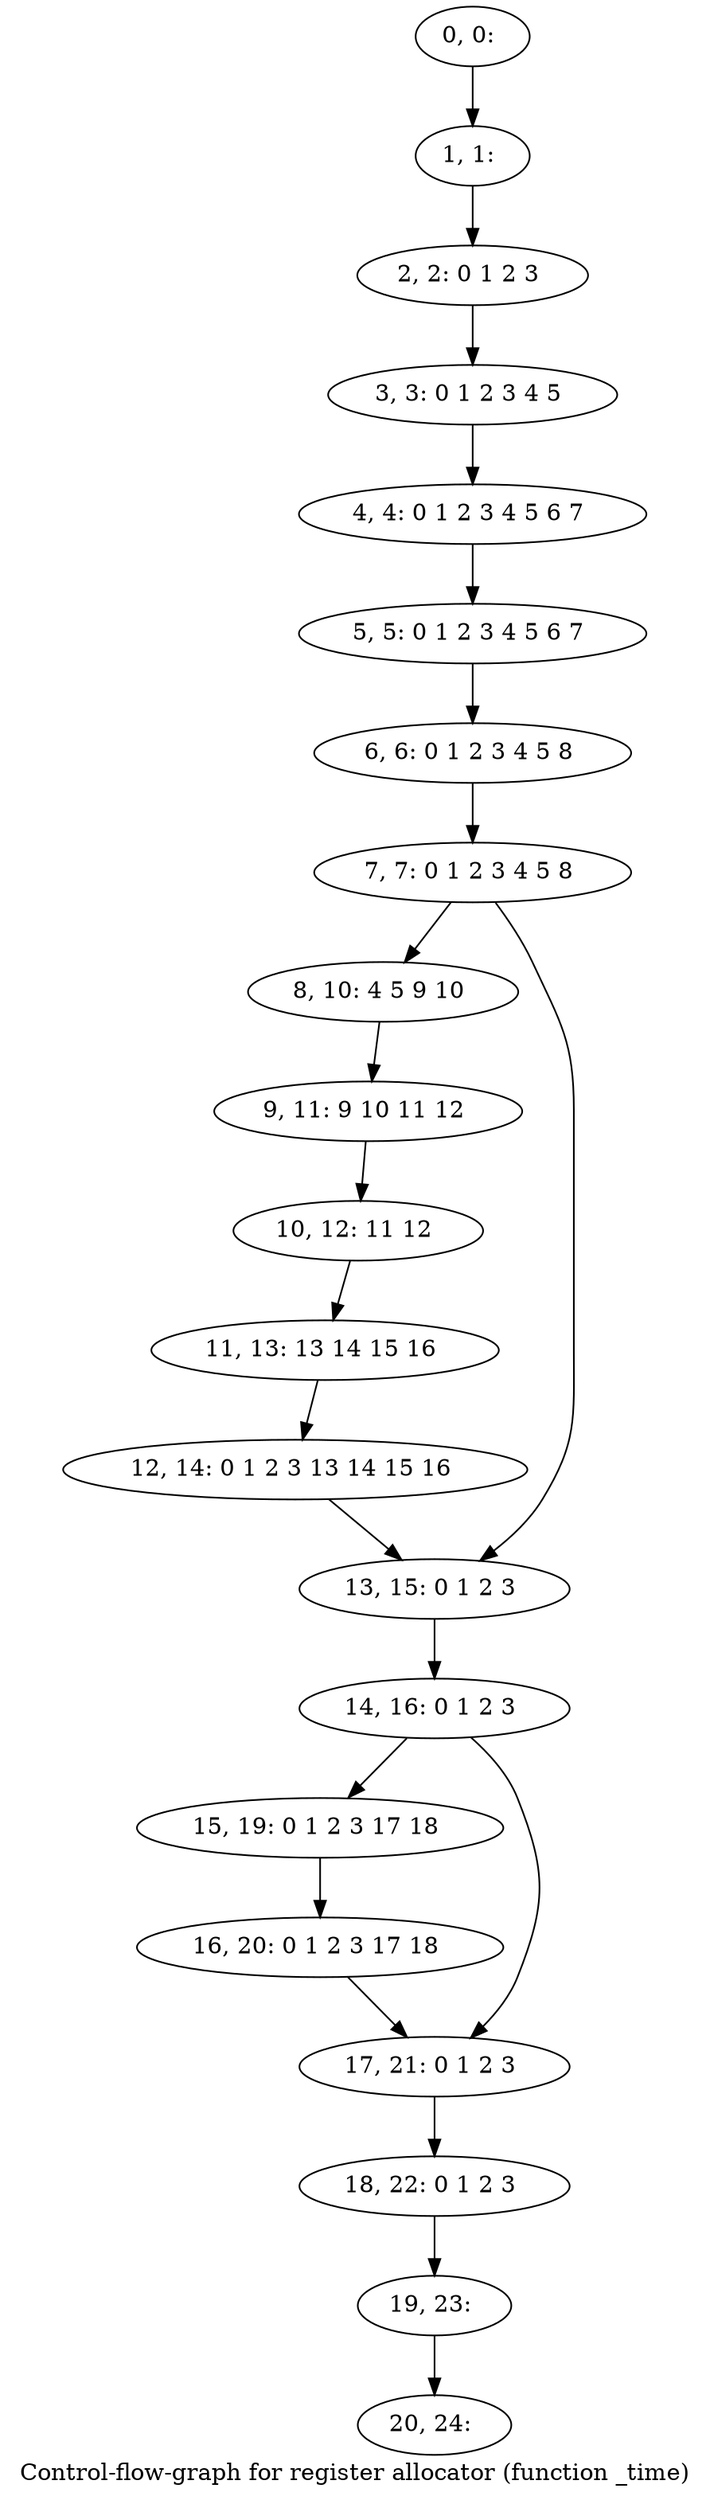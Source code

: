 digraph G {
graph [label="Control-flow-graph for register allocator (function _time)"]
0[label="0, 0: "];
1[label="1, 1: "];
2[label="2, 2: 0 1 2 3 "];
3[label="3, 3: 0 1 2 3 4 5 "];
4[label="4, 4: 0 1 2 3 4 5 6 7 "];
5[label="5, 5: 0 1 2 3 4 5 6 7 "];
6[label="6, 6: 0 1 2 3 4 5 8 "];
7[label="7, 7: 0 1 2 3 4 5 8 "];
8[label="8, 10: 4 5 9 10 "];
9[label="9, 11: 9 10 11 12 "];
10[label="10, 12: 11 12 "];
11[label="11, 13: 13 14 15 16 "];
12[label="12, 14: 0 1 2 3 13 14 15 16 "];
13[label="13, 15: 0 1 2 3 "];
14[label="14, 16: 0 1 2 3 "];
15[label="15, 19: 0 1 2 3 17 18 "];
16[label="16, 20: 0 1 2 3 17 18 "];
17[label="17, 21: 0 1 2 3 "];
18[label="18, 22: 0 1 2 3 "];
19[label="19, 23: "];
20[label="20, 24: "];
0->1 ;
1->2 ;
2->3 ;
3->4 ;
4->5 ;
5->6 ;
6->7 ;
7->8 ;
7->13 ;
8->9 ;
9->10 ;
10->11 ;
11->12 ;
12->13 ;
13->14 ;
14->15 ;
14->17 ;
15->16 ;
16->17 ;
17->18 ;
18->19 ;
19->20 ;
}
